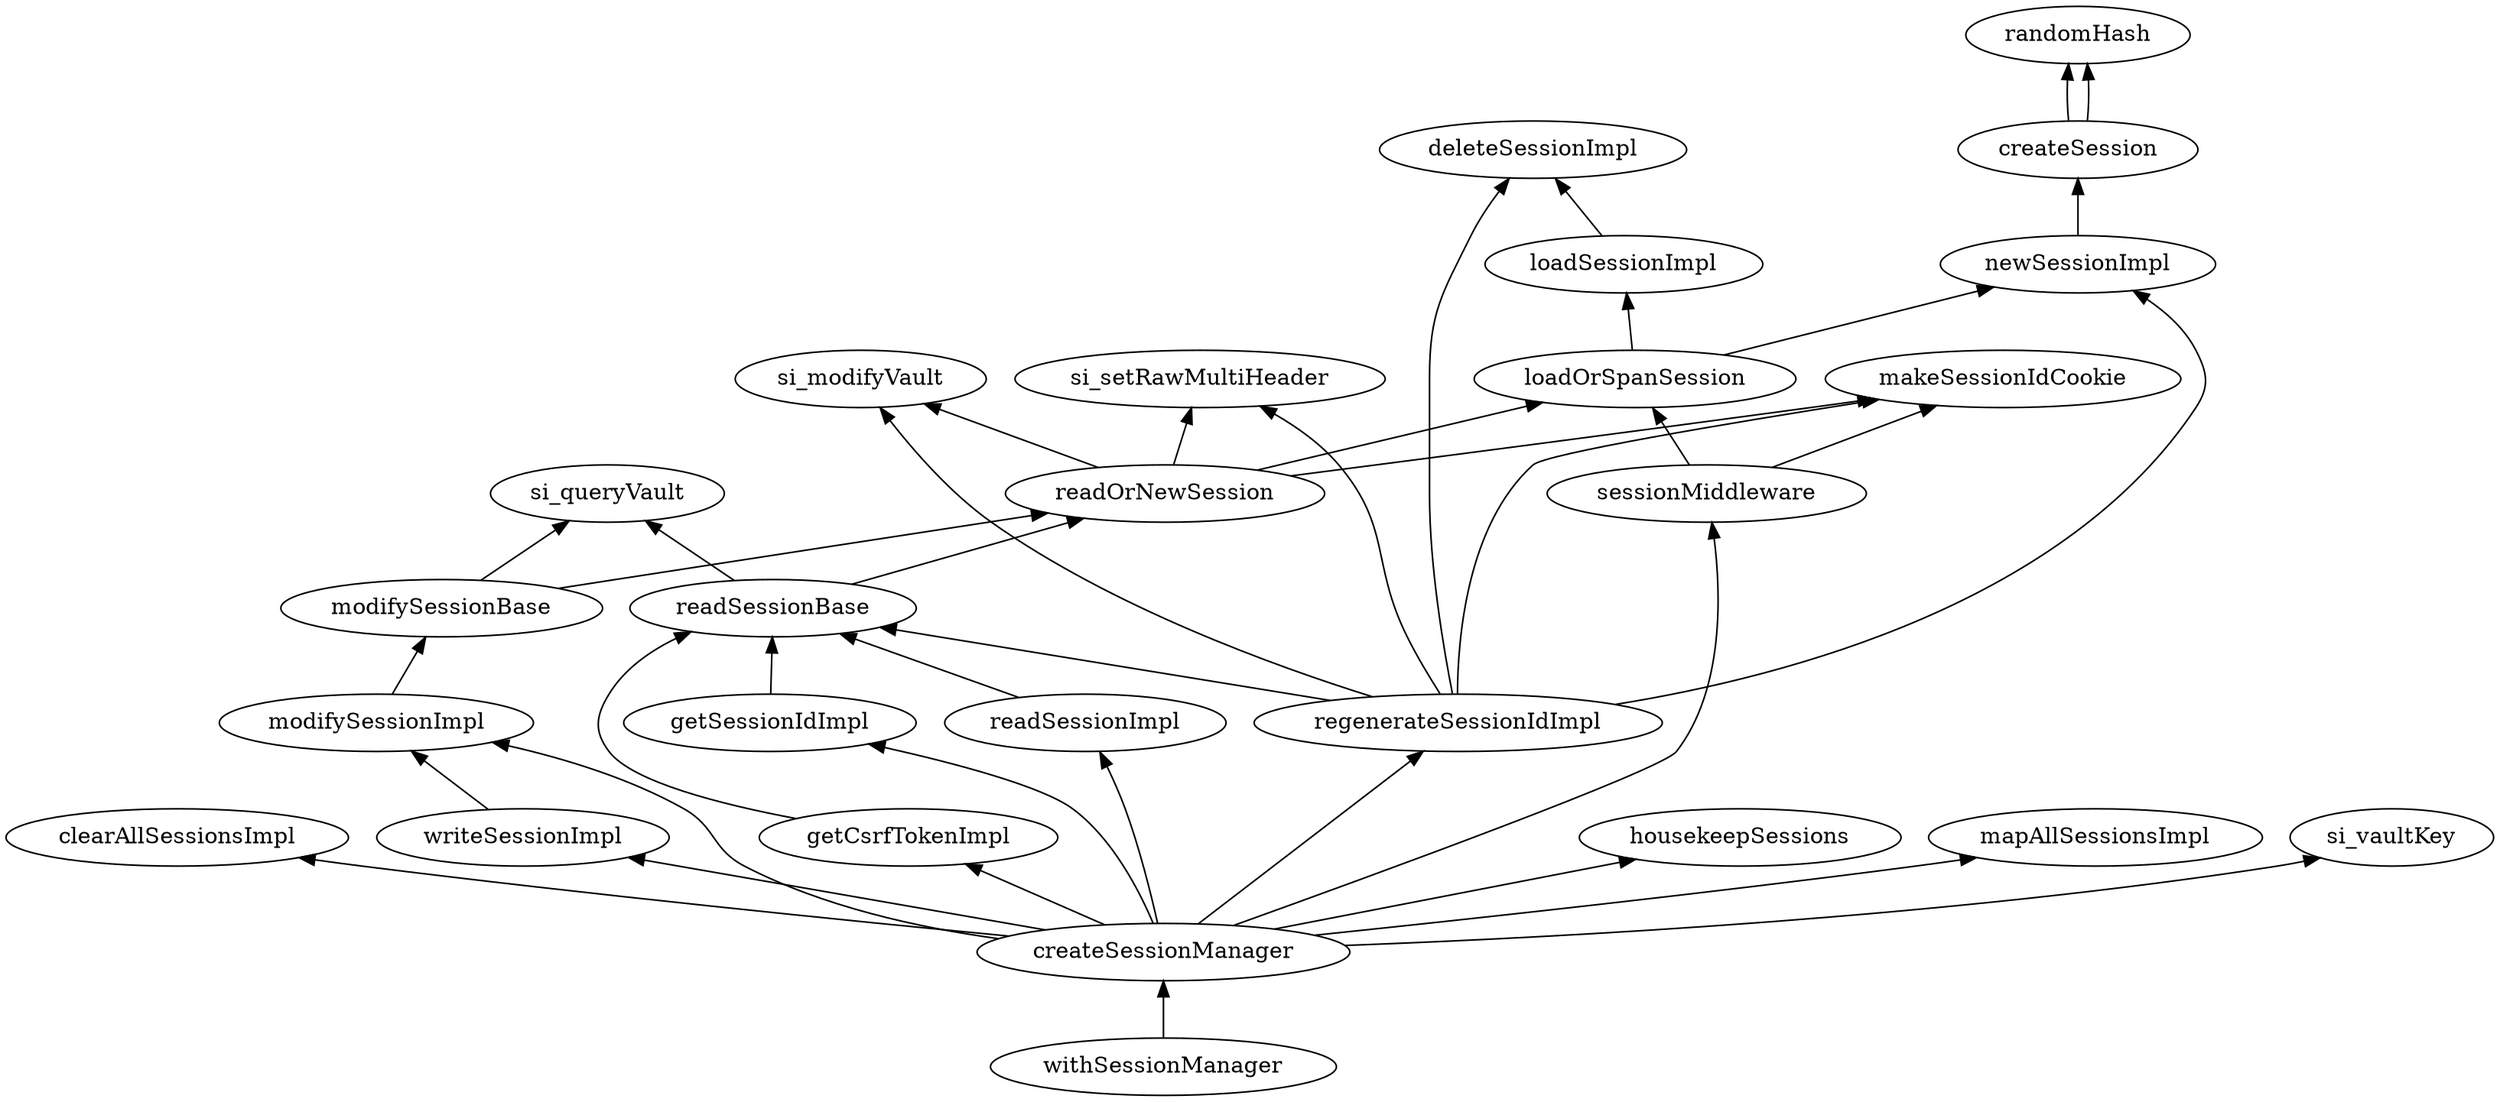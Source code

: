 digraph G {
rankdir = BT;
createSessionManager -> clearAllSessionsImpl
newSessionImpl -> createSession
withSessionManager -> createSessionManager
regenerateSessionIdImpl -> deleteSessionImpl
loadSessionImpl -> deleteSessionImpl
createSessionManager -> getCsrfTokenImpl
createSessionManager -> getSessionIdImpl
createSessionManager -> housekeepSessions
readOrNewSession -> loadOrSpanSession
sessionMiddleware -> loadOrSpanSession
loadOrSpanSession -> loadSessionImpl
regenerateSessionIdImpl -> makeSessionIdCookie
readOrNewSession -> makeSessionIdCookie
sessionMiddleware -> makeSessionIdCookie
createSessionManager -> mapAllSessionsImpl
modifySessionImpl -> modifySessionBase
createSessionManager -> modifySessionImpl
writeSessionImpl -> modifySessionImpl
regenerateSessionIdImpl -> newSessionImpl
loadOrSpanSession -> newSessionImpl
createSession -> randomHash
createSession -> randomHash
modifySessionBase -> readOrNewSession
readSessionBase -> readOrNewSession
regenerateSessionIdImpl -> readSessionBase
getSessionIdImpl -> readSessionBase
getCsrfTokenImpl -> readSessionBase
readSessionImpl -> readSessionBase
createSessionManager -> readSessionImpl
createSessionManager -> regenerateSessionIdImpl
createSessionManager -> sessionMiddleware
regenerateSessionIdImpl -> si_modifyVault
readOrNewSession -> si_modifyVault
modifySessionBase -> si_queryVault
readSessionBase -> si_queryVault
regenerateSessionIdImpl -> si_setRawMultiHeader
readOrNewSession -> si_setRawMultiHeader
createSessionManager -> si_vaultKey
createSessionManager -> writeSessionImpl
}
